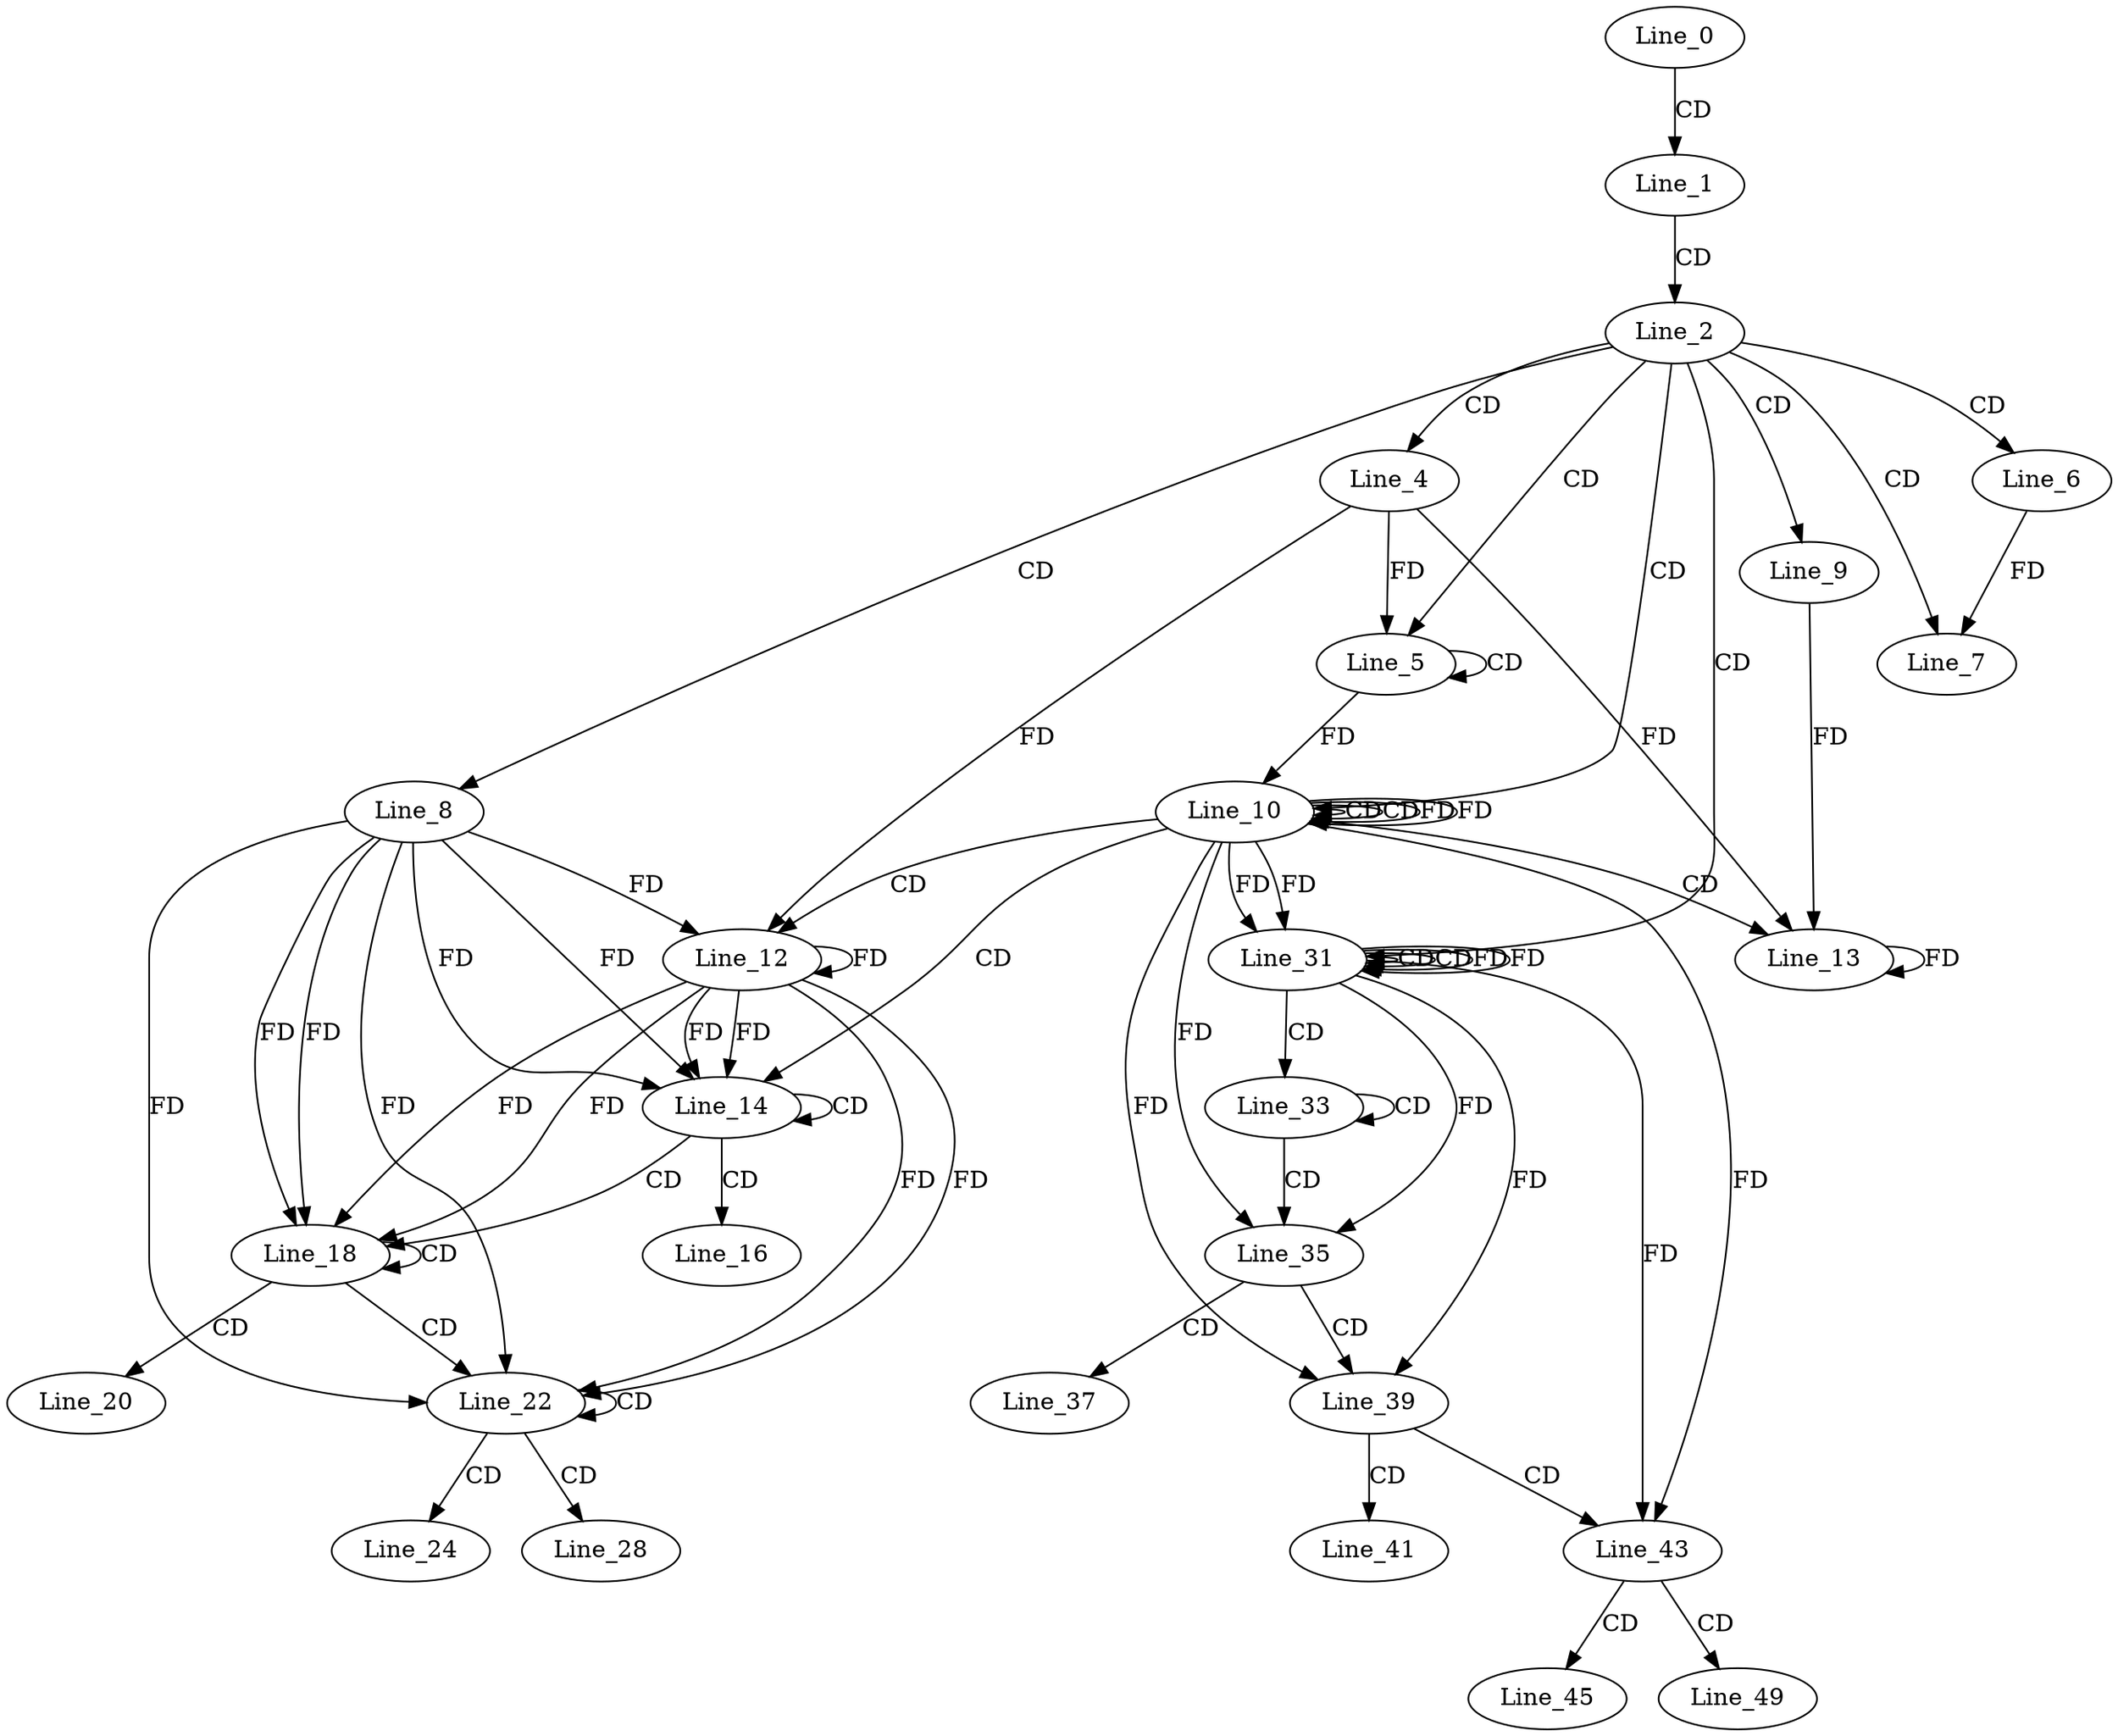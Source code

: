 digraph G {
  Line_0;
  Line_1;
  Line_2;
  Line_4;
  Line_5;
  Line_5;
  Line_6;
  Line_7;
  Line_8;
  Line_9;
  Line_10;
  Line_10;
  Line_10;
  Line_12;
  Line_12;
  Line_13;
  Line_13;
  Line_14;
  Line_14;
  Line_16;
  Line_18;
  Line_18;
  Line_20;
  Line_22;
  Line_22;
  Line_24;
  Line_28;
  Line_31;
  Line_31;
  Line_31;
  Line_33;
  Line_33;
  Line_35;
  Line_37;
  Line_39;
  Line_41;
  Line_43;
  Line_45;
  Line_49;
  Line_0 -> Line_1 [ label="CD" ];
  Line_1 -> Line_2 [ label="CD" ];
  Line_2 -> Line_4 [ label="CD" ];
  Line_2 -> Line_5 [ label="CD" ];
  Line_5 -> Line_5 [ label="CD" ];
  Line_4 -> Line_5 [ label="FD" ];
  Line_2 -> Line_6 [ label="CD" ];
  Line_2 -> Line_7 [ label="CD" ];
  Line_6 -> Line_7 [ label="FD" ];
  Line_2 -> Line_8 [ label="CD" ];
  Line_2 -> Line_9 [ label="CD" ];
  Line_2 -> Line_10 [ label="CD" ];
  Line_10 -> Line_10 [ label="CD" ];
  Line_5 -> Line_10 [ label="FD" ];
  Line_10 -> Line_10 [ label="CD" ];
  Line_10 -> Line_10 [ label="FD" ];
  Line_10 -> Line_12 [ label="CD" ];
  Line_12 -> Line_12 [ label="FD" ];
  Line_8 -> Line_12 [ label="FD" ];
  Line_4 -> Line_12 [ label="FD" ];
  Line_10 -> Line_13 [ label="CD" ];
  Line_13 -> Line_13 [ label="FD" ];
  Line_9 -> Line_13 [ label="FD" ];
  Line_4 -> Line_13 [ label="FD" ];
  Line_10 -> Line_14 [ label="CD" ];
  Line_12 -> Line_14 [ label="FD" ];
  Line_8 -> Line_14 [ label="FD" ];
  Line_14 -> Line_14 [ label="CD" ];
  Line_12 -> Line_14 [ label="FD" ];
  Line_8 -> Line_14 [ label="FD" ];
  Line_14 -> Line_16 [ label="CD" ];
  Line_14 -> Line_18 [ label="CD" ];
  Line_12 -> Line_18 [ label="FD" ];
  Line_8 -> Line_18 [ label="FD" ];
  Line_18 -> Line_18 [ label="CD" ];
  Line_12 -> Line_18 [ label="FD" ];
  Line_8 -> Line_18 [ label="FD" ];
  Line_18 -> Line_20 [ label="CD" ];
  Line_18 -> Line_22 [ label="CD" ];
  Line_12 -> Line_22 [ label="FD" ];
  Line_8 -> Line_22 [ label="FD" ];
  Line_22 -> Line_22 [ label="CD" ];
  Line_12 -> Line_22 [ label="FD" ];
  Line_8 -> Line_22 [ label="FD" ];
  Line_22 -> Line_24 [ label="CD" ];
  Line_22 -> Line_28 [ label="CD" ];
  Line_2 -> Line_31 [ label="CD" ];
  Line_31 -> Line_31 [ label="CD" ];
  Line_10 -> Line_31 [ label="FD" ];
  Line_31 -> Line_31 [ label="CD" ];
  Line_31 -> Line_31 [ label="FD" ];
  Line_10 -> Line_31 [ label="FD" ];
  Line_31 -> Line_33 [ label="CD" ];
  Line_33 -> Line_33 [ label="CD" ];
  Line_33 -> Line_35 [ label="CD" ];
  Line_31 -> Line_35 [ label="FD" ];
  Line_10 -> Line_35 [ label="FD" ];
  Line_35 -> Line_37 [ label="CD" ];
  Line_35 -> Line_39 [ label="CD" ];
  Line_31 -> Line_39 [ label="FD" ];
  Line_10 -> Line_39 [ label="FD" ];
  Line_39 -> Line_41 [ label="CD" ];
  Line_39 -> Line_43 [ label="CD" ];
  Line_31 -> Line_43 [ label="FD" ];
  Line_10 -> Line_43 [ label="FD" ];
  Line_43 -> Line_45 [ label="CD" ];
  Line_43 -> Line_49 [ label="CD" ];
  Line_10 -> Line_10 [ label="FD" ];
  Line_31 -> Line_31 [ label="FD" ];
}
